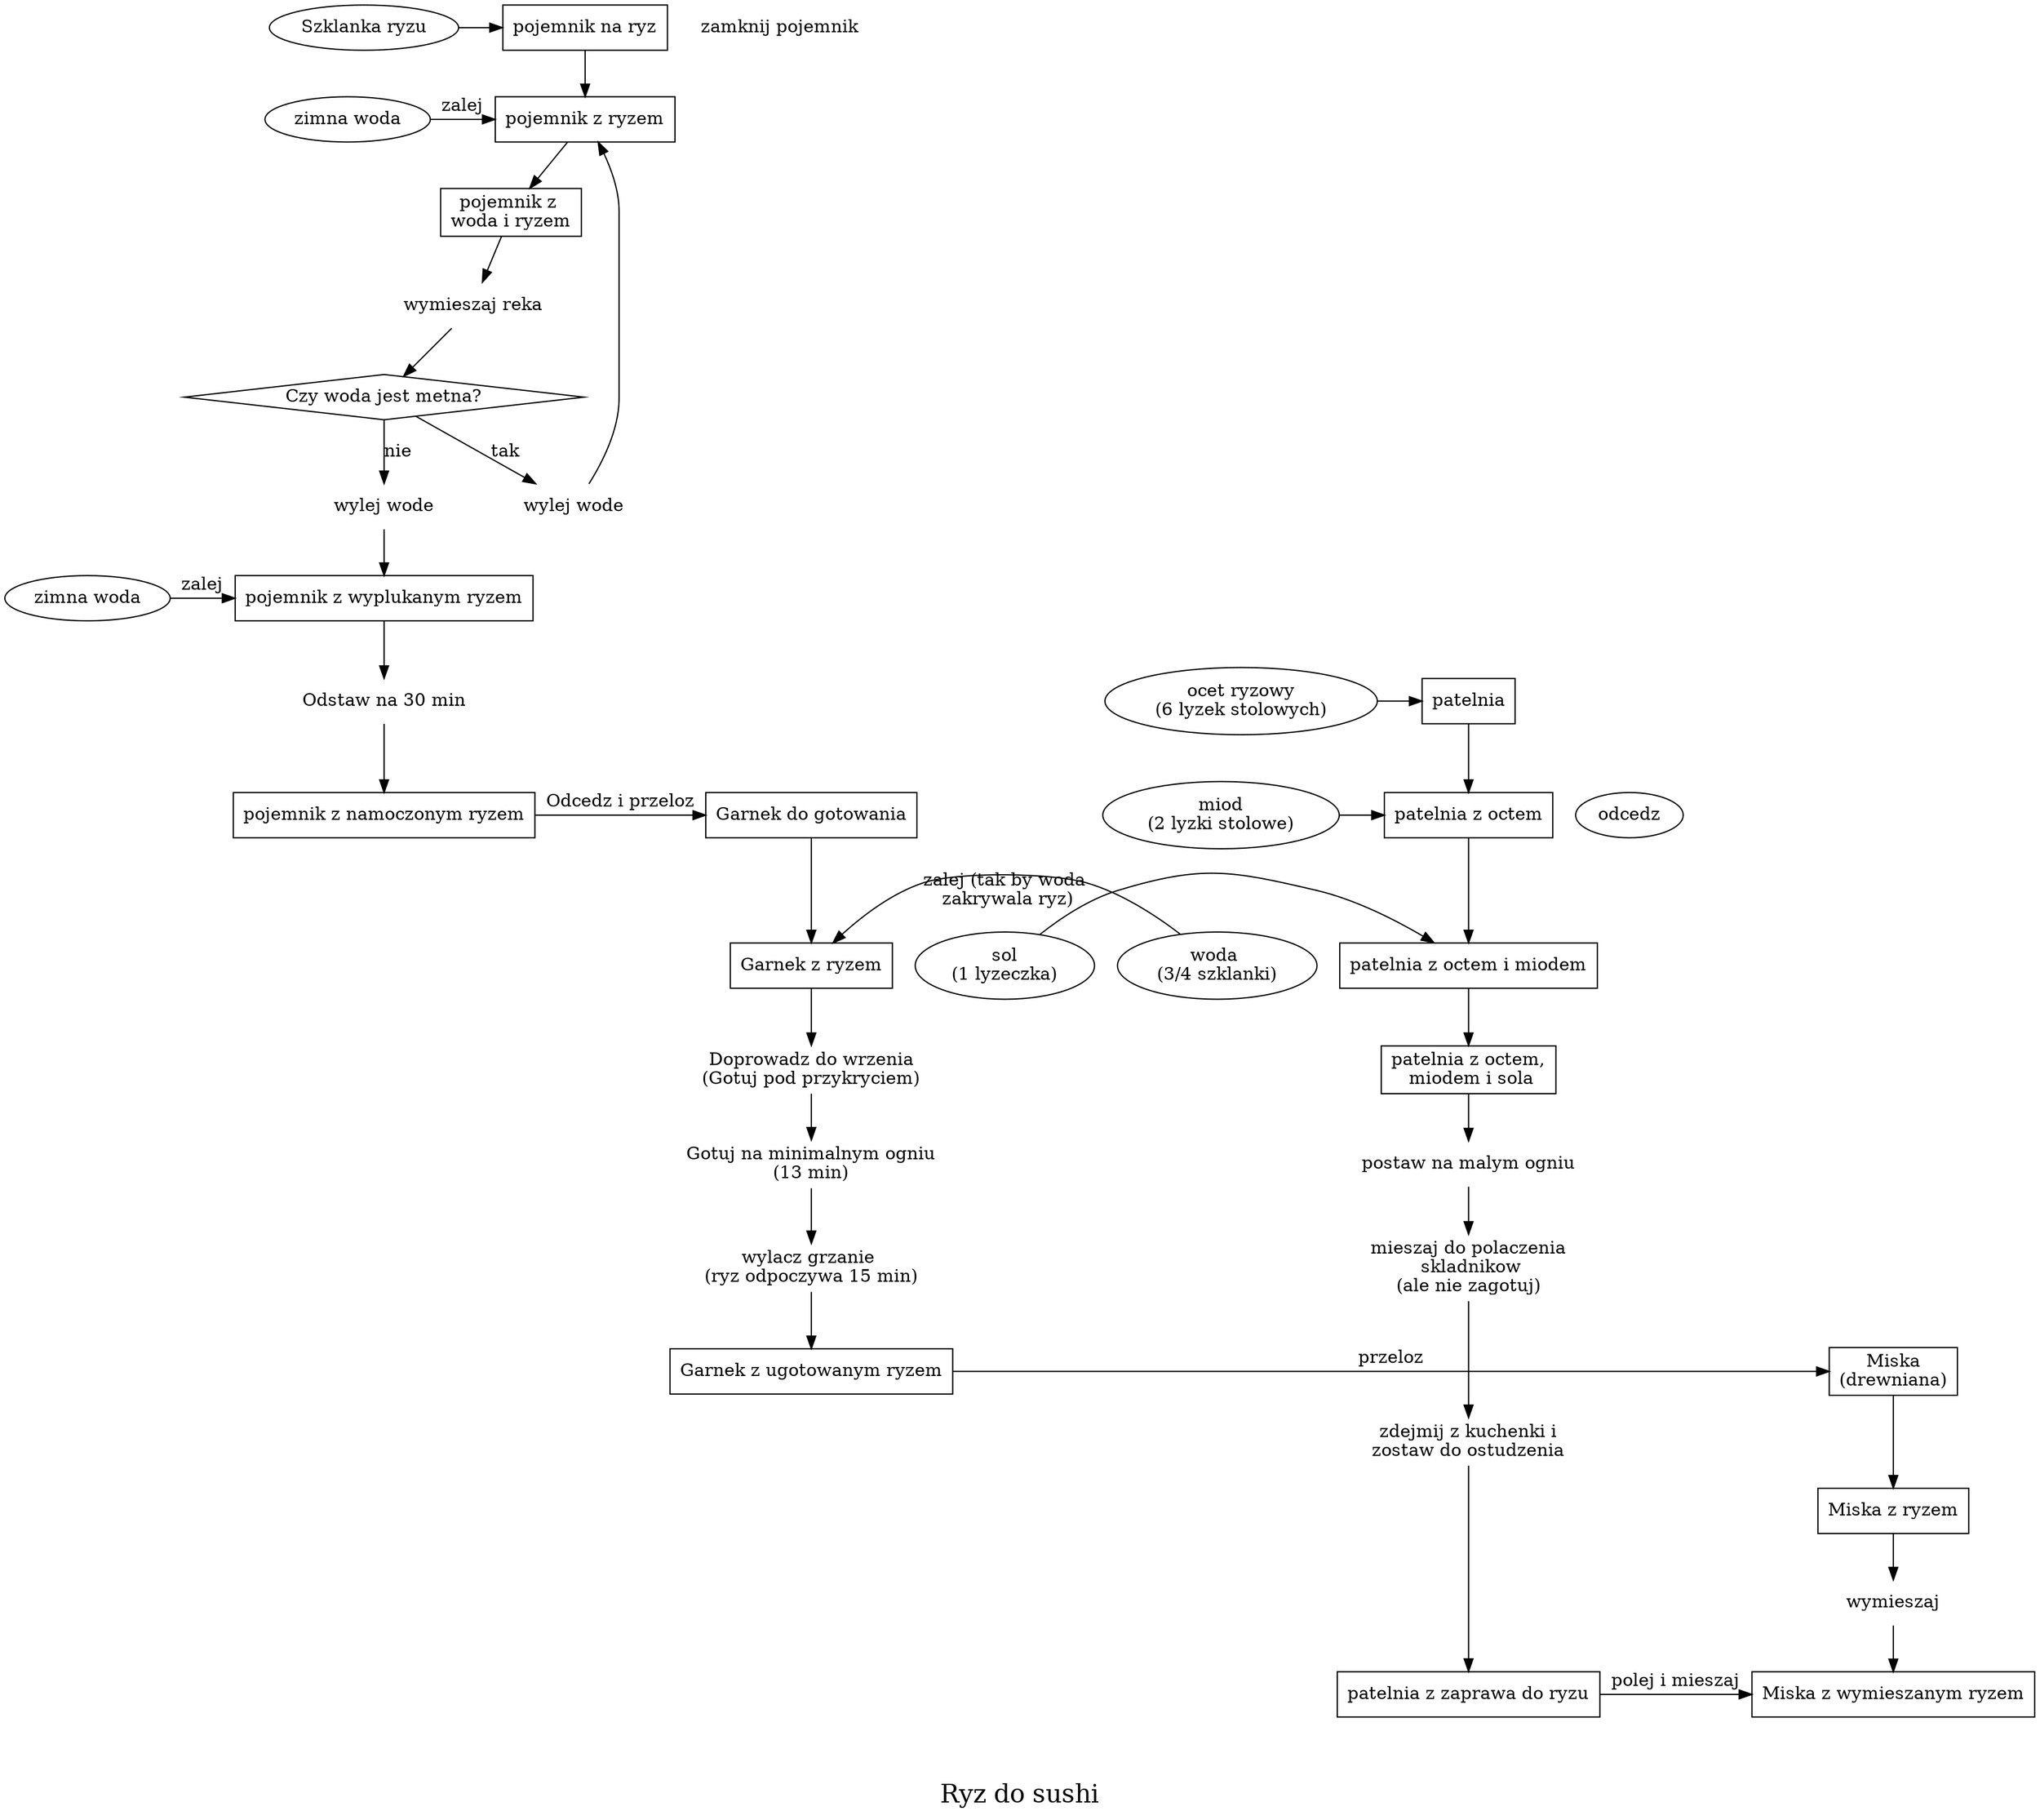 
digraph G {
  fontsize=20
  label="\n\nRyz do sushi"
  URL="https://www.youtube.com/watch?v=l3D-AV_AYyo&t=226s"
  {rank=same ryz,pojemnik}
  {rank=same woda,pojemnik2}
  {rank=same woda2,pojemnik4}
  {rank=same odcedz,pojemnik5,garnek}
  {rank=same odstaw,ocet,patelnia}
  {rank=same miod,patelnia2}
  {rank=same woda3,garnek2}
  {rank=same sol,patelnia3}
  {rank=same garnek3,miska}
  {rank=same patelnia5,miska3}
  ryz[label="Szklanka ryzu"]
  woda[label="zimna woda"]
  woda2[label="zimna woda"]
  woda3[label="woda \n(3/4 szklanki)"]
  miod[label="miod\n(2 lyzki stolowe)"]
  ocet[label="ocet ryzowy\n(6 lyzek stolowych)"]
  sol[label="sol\n(1 lyzeczka)"]
  mieszaj[label="wymieszaj reka",shape=none]
  wymieszaj[label="wymieszaj",shape=none]
  mieszaj3[label="mieszaj do polaczenia\n skladnikow\n(ale nie zagotuj)",shape=none]
  wylej[label="wylej wode",shape=none]
  wylej2[label="wylej wode",shape=none]
  podgrzej[label="postaw na malym ogniu",shape=none]
  metna[label="Czy woda jest metna?",shape=diamond]
  zamknij[label="zamknij pojemnik",shape=none]
  ostodz[label="zdejmij z kuchenki i\nzostaw do ostudzenia",shape=none]
  odstaw[label="Odstaw na 30 min",shape=none]
  gotuj1[label="Doprowadz do wrzenia\n(Gotuj pod przykryciem)",shape=none]
  gotuj2[label="Gotuj na minimalnym ogniu\n(13 min)",shape=none]
  gotuj3[label="wylacz grzanie \n(ryz odpoczywa 15 min)",shape=none]
  patelnia[shape=rectangle,label="patelnia"]
  patelnia2[shape=rectangle,label="patelnia z octem"]
  patelnia3[shape=rectangle,label="patelnia z octem i miodem"]
  patelnia4[shape=rectangle,label="patelnia z octem,\n miodem i sola"]
  patelnia5[shape=rectangle,label="patelnia z zaprawa do ryzu"]
  pojemnik[shape=rectangle,label="pojemnik na ryz"]
  ryz->pojemnik
  pojemnik2[shape=rectangle,label="pojemnik z ryzem"]
  pojemnik3[shape=rectangle,label="pojemnik z \nwoda i ryzem"]
  pojemnik4[shape=rectangle,label="pojemnik z wyplukanym ryzem"]
  pojemnik5[shape=rectangle,label="pojemnik z namoczonym ryzem"]
  garnek[shape=rectangle,label="Garnek do gotowania"]
  garnek2[shape=rectangle,label="Garnek z ryzem"]
  garnek3[shape=rectangle,label="Garnek z ugotowanym ryzem"]
  miska[shape=rectangle,label="Miska\n(drewniana)"]
  miska2[shape=rectangle,label="Miska z ryzem"]
  miska3[shape=rectangle,label="Miska z wymieszanym ryzem"]
  woda->pojemnik2[label="zalej"]
  pojemnik->pojemnik2->pojemnik3->mieszaj->metna
  metna->wylej[label="tak"]
  metna->wylej2[label="nie"]
  wylej->pojemnik2
  wylej2->pojemnik4
  woda2->pojemnik4[label="zalej"] 
  pojemnik4->odstaw->pojemnik5
  ocet->patelnia
  miod->patelnia2
  sol->patelnia3->patelnia4
  patelnia->patelnia2->patelnia3
  patelnia4->podgrzej->mieszaj3->ostodz->patelnia5
  pojemnik5->garnek[label="Odcedz i przeloz"]
  garnek->garnek2
  woda3->garnek2[label="zalej (tak by woda\n zakrywala ryz)"]
  garnek2->gotuj1->gotuj2->gotuj3->garnek3
  garnek3->miska[label="przeloz"]
  miska->miska2->wymieszaj->miska3
  patelnia5->miska3[label="polej i mieszaj"]
  
// Odcedz , 3:44 w filmie
}
